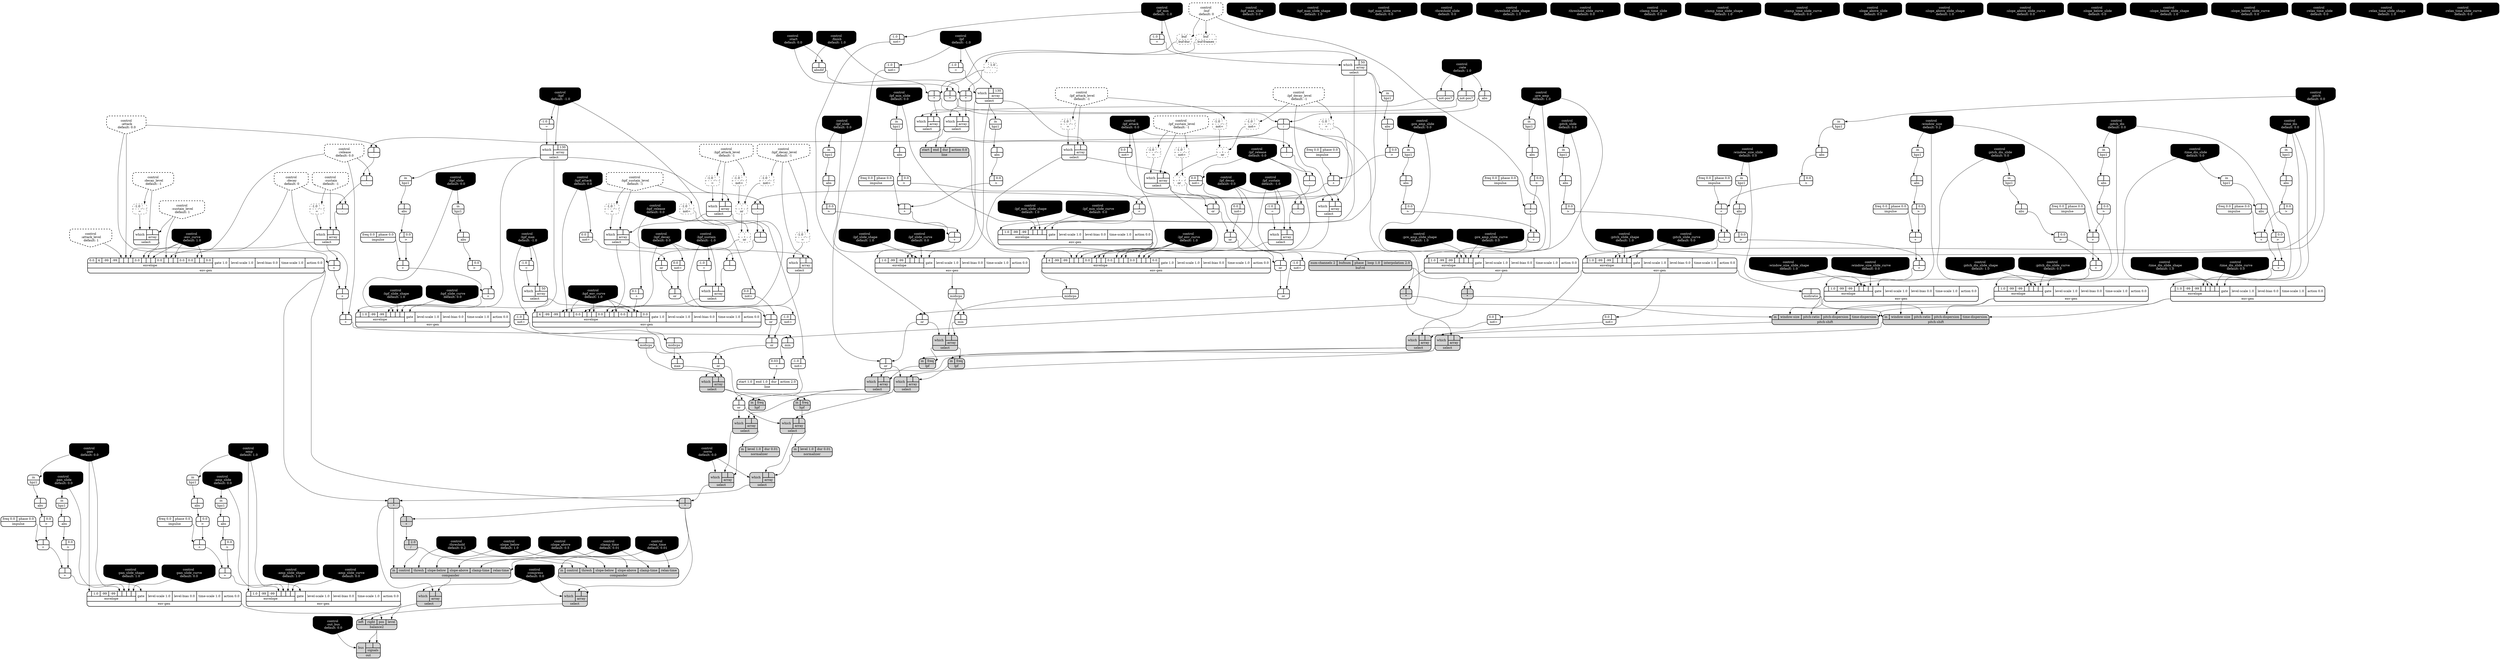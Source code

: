 digraph synthdef {
97 [label = "{{ <a> |<b> } |<__UG_NAME__>* }" style="bold, rounded" shape=record rankdir=LR];
137 [label = "{{ <a> |<b> } |<__UG_NAME__>* }" style="bold, rounded" shape=record rankdir=LR];
184 [label = "{{ <a> |<b> } |<__UG_NAME__>* }" style="bold, rounded" shape=record rankdir=LR];
190 [label = "{{ <a> |<b> } |<__UG_NAME__>* }" style="filled, bold, rounded"  shape=record rankdir=LR];
272 [label = "{{ <a> |<b> } |<__UG_NAME__>* }" style="filled, bold, rounded"  shape=record rankdir=LR];
310 [label = "{{ <a> |<b> } |<__UG_NAME__>* }" style="filled, bold, rounded"  shape=record rankdir=LR];
314 [label = "{{ <a> |<b> } |<__UG_NAME__>* }" style="filled, bold, rounded"  shape=record rankdir=LR];
106 [label = "{{ <a> |<b> } |<__UG_NAME__>+ }" style="bold, rounded" shape=record rankdir=LR];
110 [label = "{{ <a> |<b> } |<__UG_NAME__>+ }" style="bold, rounded" shape=record rankdir=LR];
120 [label = "{{ <a> |<b> } |<__UG_NAME__>+ }" style="bold, rounded" shape=record rankdir=LR];
124 [label = "{{ <a> |<b> } |<__UG_NAME__>+ }" style="bold, rounded" shape=record rankdir=LR];
149 [label = "{{ <a> |<b> } |<__UG_NAME__>+ }" style="bold, rounded" shape=record rankdir=LR];
153 [label = "{{ <a> |<b> } |<__UG_NAME__>+ }" style="bold, rounded" shape=record rankdir=LR];
176 [label = "{{ <a> |<b> } |<__UG_NAME__>+ }" style="bold, rounded" shape=record rankdir=LR];
180 [label = "{{ <a> |<b> } |<__UG_NAME__>+ }" style="bold, rounded" shape=record rankdir=LR];
195 [label = "{{ <a> |<b> } |<__UG_NAME__>+ }" style="bold, rounded" shape=record rankdir=LR];
197 [label = "{{ <a> |<b> } |<__UG_NAME__>+ }" style="bold, rounded" shape=record rankdir=LR];
204 [label = "{{ <a> |<b> } |<__UG_NAME__>+ }" style="bold, rounded" shape=record rankdir=LR];
205 [label = "{{ <a> |<b> } |<__UG_NAME__>+ }" style="bold, rounded" shape=record rankdir=LR];
211 [label = "{{ <a> |<b> } |<__UG_NAME__>+ }" style="bold, rounded" shape=record rankdir=LR];
215 [label = "{{ <a> |<b> } |<__UG_NAME__>+ }" style="bold, rounded" shape=record rankdir=LR];
245 [label = "{{ <a> |<b> } |<__UG_NAME__>+ }" style="bold, rounded" shape=record rankdir=LR];
249 [label = "{{ <a> |<b> } |<__UG_NAME__>+ }" style="bold, rounded" shape=record rankdir=LR];
265 [label = "{{ <a> 0.1|<b> } |<__UG_NAME__>+ }" style="bold, rounded" shape=record rankdir=LR];
280 [label = "{{ <a> |<b> } |<__UG_NAME__>+ }" style="bold, rounded" shape=record rankdir=LR];
284 [label = "{{ <a> |<b> } |<__UG_NAME__>+ }" style="bold, rounded" shape=record rankdir=LR];
293 [label = "{{ <a> |<b> } |<__UG_NAME__>+ }" style="bold, rounded" shape=record rankdir=LR];
297 [label = "{{ <a> |<b> } |<__UG_NAME__>+ }" style="bold, rounded" shape=record rankdir=LR];
315 [label = "{{ <a> |<b> } |<__UG_NAME__>+ }" style="filled, bold, rounded"  shape=record rankdir=LR];
324 [label = "{{ <a> |<b> } |<__UG_NAME__>+ }" style="bold, rounded" shape=record rankdir=LR];
325 [label = "{{ <a> |<b> } |<__UG_NAME__>+ }" style="bold, rounded" shape=record rankdir=LR];
326 [label = "{{ <a> |<b> } |<__UG_NAME__>+ }" style="bold, rounded" shape=record rankdir=LR];
328 [label = "{{ <a> 0.03|<b> } |<__UG_NAME__>+ }" style="bold, rounded" shape=record rankdir=LR];
96 [label = "{{ <a> |<b> 1.0} |<__UG_NAME__>- }" style="dashed, rounded" shape=record rankdir=LR];
140 [label = "{{ <a> |<b> } |<__UG_NAME__>- }" style="bold, rounded" shape=record rankdir=LR];
141 [label = "{{ <a> |<b> } |<__UG_NAME__>- }" style="bold, rounded" shape=record rankdir=LR];
142 [label = "{{ <a> |<b> } |<__UG_NAME__>- }" style="bold, rounded" shape=record rankdir=LR];
261 [label = "{{ <a> |<b> } |<__UG_NAME__>- }" style="bold, rounded" shape=record rankdir=LR];
262 [label = "{{ <a> |<b> } |<__UG_NAME__>- }" style="bold, rounded" shape=record rankdir=LR];
263 [label = "{{ <a> |<b> } |<__UG_NAME__>- }" style="bold, rounded" shape=record rankdir=LR];
285 [label = "{{ <a> |<b> } |<__UG_NAME__>- }" style="bold, rounded" shape=record rankdir=LR];
301 [label = "{{ <a> |<b> } |<__UG_NAME__>- }" style="bold, rounded" shape=record rankdir=LR];
302 [label = "{{ <a> |<b> } |<__UG_NAME__>- }" style="bold, rounded" shape=record rankdir=LR];
139 [label = "{{ <a> |<b> } |<__UG_NAME__>/ }" style="bold, rounded" shape=record rankdir=LR];
316 [label = "{{ <a> |<b> 2.0} |<__UG_NAME__>/ }" style="filled, bold, rounded"  shape=record rankdir=LR];
115 [label = "{{ <a> -1.0|<b> } |<__UG_NAME__>= }" style="bold, rounded" shape=record rankdir=LR];
126 [label = "{{ <a> -1.0|<b> } |<__UG_NAME__>= }" style="dashed, rounded" shape=record rankdir=LR];
127 [label = "{{ <a> -1.0|<b> } |<__UG_NAME__>= }" style="bold, rounded" shape=record rankdir=LR];
130 [label = "{{ <a> -1.0|<b> } |<__UG_NAME__>= }" style="dashed, rounded" shape=record rankdir=LR];
131 [label = "{{ <a> -1.0|<b> } |<__UG_NAME__>= }" style="dashed, rounded" shape=record rankdir=LR];
134 [label = "{{ <a> -1.0|<b> } |<__UG_NAME__>= }" style="bold, rounded" shape=record rankdir=LR];
240 [label = "{{ <a> -1.0|<b> } |<__UG_NAME__>= }" style="bold, rounded" shape=record rankdir=LR];
252 [label = "{{ <a> -1.0|<b> } |<__UG_NAME__>= }" style="bold, rounded" shape=record rankdir=LR];
254 [label = "{{ <a> -1.0|<b> } |<__UG_NAME__>= }" style="dashed, rounded" shape=record rankdir=LR];
256 [label = "{{ <a> -1.0|<b> } |<__UG_NAME__>= }" style="dashed, rounded" shape=record rankdir=LR];
257 [label = "{{ <a> -1.0|<b> } |<__UG_NAME__>= }" style="dashed, rounded" shape=record rankdir=LR];
260 [label = "{{ <a> -1.0|<b> } |<__UG_NAME__>= }" style="bold, rounded" shape=record rankdir=LR];
298 [label = "{{ <a> -1.0|<b> } |<__UG_NAME__>= }" style="dashed, rounded" shape=record rankdir=LR];
300 [label = "{{ <a> -1.0|<b> } |<__UG_NAME__>= }" style="dashed, rounded" shape=record rankdir=LR];
100 [label = "{{ <a> |<b> 0.0} |<__UG_NAME__>\> }" style="bold, rounded" shape=record rankdir=LR];
105 [label = "{{ <a> |<b> 0.0} |<__UG_NAME__>\> }" style="bold, rounded" shape=record rankdir=LR];
109 [label = "{{ <a> |<b> 0.0} |<__UG_NAME__>\> }" style="bold, rounded" shape=record rankdir=LR];
119 [label = "{{ <a> |<b> 0.0} |<__UG_NAME__>\> }" style="bold, rounded" shape=record rankdir=LR];
123 [label = "{{ <a> |<b> 0.0} |<__UG_NAME__>\> }" style="bold, rounded" shape=record rankdir=LR];
148 [label = "{{ <a> |<b> 0.0} |<__UG_NAME__>\> }" style="bold, rounded" shape=record rankdir=LR];
152 [label = "{{ <a> |<b> 0.0} |<__UG_NAME__>\> }" style="bold, rounded" shape=record rankdir=LR];
175 [label = "{{ <a> |<b> 0.0} |<__UG_NAME__>\> }" style="bold, rounded" shape=record rankdir=LR];
179 [label = "{{ <a> |<b> 0.0} |<__UG_NAME__>\> }" style="bold, rounded" shape=record rankdir=LR];
194 [label = "{{ <a> |<b> 0.0} |<__UG_NAME__>\> }" style="bold, rounded" shape=record rankdir=LR];
196 [label = "{{ <a> |<b> 0.0} |<__UG_NAME__>\> }" style="bold, rounded" shape=record rankdir=LR];
203 [label = "{{ <a> |<b> 0.0} |<__UG_NAME__>\> }" style="bold, rounded" shape=record rankdir=LR];
210 [label = "{{ <a> |<b> 0.0} |<__UG_NAME__>\> }" style="bold, rounded" shape=record rankdir=LR];
214 [label = "{{ <a> |<b> 0.0} |<__UG_NAME__>\> }" style="bold, rounded" shape=record rankdir=LR];
244 [label = "{{ <a> |<b> 0.0} |<__UG_NAME__>\> }" style="bold, rounded" shape=record rankdir=LR];
248 [label = "{{ <a> |<b> 0.0} |<__UG_NAME__>\> }" style="bold, rounded" shape=record rankdir=LR];
279 [label = "{{ <a> |<b> 0.0} |<__UG_NAME__>\> }" style="bold, rounded" shape=record rankdir=LR];
283 [label = "{{ <a> |<b> 0.0} |<__UG_NAME__>\> }" style="bold, rounded" shape=record rankdir=LR];
292 [label = "{{ <a> |<b> 0.0} |<__UG_NAME__>\> }" style="bold, rounded" shape=record rankdir=LR];
296 [label = "{{ <a> |<b> 0.0} |<__UG_NAME__>\> }" style="bold, rounded" shape=record rankdir=LR];
99 [label = "{{ <a> |<b> } |<__UG_NAME__>abs }" style="bold, rounded" shape=record rankdir=LR];
104 [label = "{{ <a> |<b> } |<__UG_NAME__>abs }" style="bold, rounded" shape=record rankdir=LR];
108 [label = "{{ <a> |<b> } |<__UG_NAME__>abs }" style="bold, rounded" shape=record rankdir=LR];
113 [label = "{{ <a> |<b> } |<__UG_NAME__>abs }" style="bold, rounded" shape=record rankdir=LR];
118 [label = "{{ <a> |<b> } |<__UG_NAME__>abs }" style="bold, rounded" shape=record rankdir=LR];
122 [label = "{{ <a> |<b> } |<__UG_NAME__>abs }" style="bold, rounded" shape=record rankdir=LR];
138 [label = "{{ <a> |<b> } |<__UG_NAME__>abs }" style="bold, rounded" shape=record rankdir=LR];
147 [label = "{{ <a> |<b> } |<__UG_NAME__>abs }" style="bold, rounded" shape=record rankdir=LR];
151 [label = "{{ <a> |<b> } |<__UG_NAME__>abs }" style="bold, rounded" shape=record rankdir=LR];
174 [label = "{{ <a> |<b> } |<__UG_NAME__>abs }" style="bold, rounded" shape=record rankdir=LR];
178 [label = "{{ <a> |<b> } |<__UG_NAME__>abs }" style="bold, rounded" shape=record rankdir=LR];
193 [label = "{{ <a> |<b> } |<__UG_NAME__>abs }" style="bold, rounded" shape=record rankdir=LR];
202 [label = "{{ <a> |<b> } |<__UG_NAME__>abs }" style="bold, rounded" shape=record rankdir=LR];
209 [label = "{{ <a> |<b> } |<__UG_NAME__>abs }" style="bold, rounded" shape=record rankdir=LR];
213 [label = "{{ <a> |<b> } |<__UG_NAME__>abs }" style="bold, rounded" shape=record rankdir=LR];
243 [label = "{{ <a> |<b> } |<__UG_NAME__>abs }" style="bold, rounded" shape=record rankdir=LR];
247 [label = "{{ <a> |<b> } |<__UG_NAME__>abs }" style="bold, rounded" shape=record rankdir=LR];
278 [label = "{{ <a> |<b> } |<__UG_NAME__>abs }" style="bold, rounded" shape=record rankdir=LR];
282 [label = "{{ <a> |<b> } |<__UG_NAME__>abs }" style="bold, rounded" shape=record rankdir=LR];
291 [label = "{{ <a> |<b> } |<__UG_NAME__>abs }" style="bold, rounded" shape=record rankdir=LR];
295 [label = "{{ <a> |<b> } |<__UG_NAME__>abs }" style="bold, rounded" shape=record rankdir=LR];
136 [label = "{{ <a> |<b> } |<__UG_NAME__>absdif }" style="bold, rounded" shape=record rankdir=LR];
322 [label = "{{ <left> left|<right> right|<pos> pos|<level> level} |<__UG_NAME__>balance2 }" style="filled, bold, rounded"  shape=record rankdir=LR];
135 [label = "{{ <buf> buf} |<__UG_NAME__>buf-dur }" style="dashed, rounded" shape=record rankdir=LR];
95 [label = "{{ <buf> buf} |<__UG_NAME__>buf-frames }" style="dashed, rounded" shape=record rankdir=LR];
189 [label = "{{ <num____channels> num-channels 2|<bufnum> bufnum|<phase> phase|<loop> loop 1.0|<interpolation> interpolation 2.0} |<__UG_NAME__>buf-rd }" style="filled, bold, rounded"  shape=record rankdir=LR];
317 [label = "{{ <in> in|<control> control|<thresh> thresh|<slope____below> slope-below|<slope____above> slope-above|<clamp____time> clamp-time|<relax____time> relax-time} |<__UG_NAME__>compander }" style="filled, bold, rounded"  shape=record rankdir=LR];
319 [label = "{{ <in> in|<control> control|<thresh> thresh|<slope____below> slope-below|<slope____above> slope-above|<clamp____time> clamp-time|<relax____time> relax-time} |<__UG_NAME__>compander }" style="filled, bold, rounded"  shape=record rankdir=LR];
0 [label = "control
 :buf
 default: 0" shape=invhouse style="rounded, dashed, filled, bold" fillcolor=white fontcolor=black ]; 
1 [label = "control
 :lpf_attack_level
 default: -1" shape=invhouse style="rounded, dashed, filled, bold" fillcolor=white fontcolor=black ]; 
2 [label = "control
 :lpf_decay_level
 default: -1" shape=invhouse style="rounded, dashed, filled, bold" fillcolor=white fontcolor=black ]; 
3 [label = "control
 :lpf_sustain_level
 default: -1" shape=invhouse style="rounded, dashed, filled, bold" fillcolor=white fontcolor=black ]; 
4 [label = "control
 :hpf_attack_level
 default: -1" shape=invhouse style="rounded, dashed, filled, bold" fillcolor=white fontcolor=black ]; 
5 [label = "control
 :hpf_decay_level
 default: -1" shape=invhouse style="rounded, dashed, filled, bold" fillcolor=white fontcolor=black ]; 
6 [label = "control
 :hpf_sustain_level
 default: -1" shape=invhouse style="rounded, dashed, filled, bold" fillcolor=white fontcolor=black ]; 
7 [label = "control
 :attack
 default: 0.0" shape=invhouse style="rounded, dashed, filled, bold" fillcolor=white fontcolor=black ]; 
8 [label = "control
 :decay
 default: 0" shape=invhouse style="rounded, dashed, filled, bold" fillcolor=white fontcolor=black ]; 
9 [label = "control
 :sustain
 default: -1" shape=invhouse style="rounded, dashed, filled, bold" fillcolor=white fontcolor=black ]; 
10 [label = "control
 :release
 default: 0.0" shape=invhouse style="rounded, dashed, filled, bold" fillcolor=white fontcolor=black ]; 
11 [label = "control
 :attack_level
 default: 1" shape=invhouse style="rounded, dashed, filled, bold" fillcolor=white fontcolor=black ]; 
12 [label = "control
 :decay_level
 default: -1" shape=invhouse style="rounded, dashed, filled, bold" fillcolor=white fontcolor=black ]; 
13 [label = "control
 :sustain_level
 default: 1" shape=invhouse style="rounded, dashed, filled, bold" fillcolor=white fontcolor=black ]; 
14 [label = "control
 :amp
 default: 1.0" shape=invhouse style="rounded, filled, bold" fillcolor=black fontcolor=white ]; 
15 [label = "control
 :amp_slide
 default: 0.0" shape=invhouse style="rounded, filled, bold" fillcolor=black fontcolor=white ]; 
16 [label = "control
 :amp_slide_shape
 default: 1.0" shape=invhouse style="rounded, filled, bold" fillcolor=black fontcolor=white ]; 
17 [label = "control
 :amp_slide_curve
 default: 0.0" shape=invhouse style="rounded, filled, bold" fillcolor=black fontcolor=white ]; 
18 [label = "control
 :pan
 default: 0.0" shape=invhouse style="rounded, filled, bold" fillcolor=black fontcolor=white ]; 
19 [label = "control
 :pan_slide
 default: 0.0" shape=invhouse style="rounded, filled, bold" fillcolor=black fontcolor=white ]; 
20 [label = "control
 :pan_slide_shape
 default: 1.0" shape=invhouse style="rounded, filled, bold" fillcolor=black fontcolor=white ]; 
21 [label = "control
 :pan_slide_curve
 default: 0.0" shape=invhouse style="rounded, filled, bold" fillcolor=black fontcolor=white ]; 
22 [label = "control
 :lpf
 default: -1.0" shape=invhouse style="rounded, filled, bold" fillcolor=black fontcolor=white ]; 
23 [label = "control
 :lpf_slide
 default: 0.0" shape=invhouse style="rounded, filled, bold" fillcolor=black fontcolor=white ]; 
24 [label = "control
 :lpf_slide_shape
 default: 1.0" shape=invhouse style="rounded, filled, bold" fillcolor=black fontcolor=white ]; 
25 [label = "control
 :lpf_slide_curve
 default: 0.0" shape=invhouse style="rounded, filled, bold" fillcolor=black fontcolor=white ]; 
26 [label = "control
 :lpf_attack
 default: 0.0" shape=invhouse style="rounded, filled, bold" fillcolor=black fontcolor=white ]; 
27 [label = "control
 :lpf_sustain
 default: -1.0" shape=invhouse style="rounded, filled, bold" fillcolor=black fontcolor=white ]; 
28 [label = "control
 :lpf_decay
 default: 0.0" shape=invhouse style="rounded, filled, bold" fillcolor=black fontcolor=white ]; 
29 [label = "control
 :lpf_release
 default: 0.0" shape=invhouse style="rounded, filled, bold" fillcolor=black fontcolor=white ]; 
30 [label = "control
 :lpf_min
 default: -1.0" shape=invhouse style="rounded, filled, bold" fillcolor=black fontcolor=white ]; 
31 [label = "control
 :lpf_min_slide
 default: 0.0" shape=invhouse style="rounded, filled, bold" fillcolor=black fontcolor=white ]; 
32 [label = "control
 :lpf_min_slide_shape
 default: 1.0" shape=invhouse style="rounded, filled, bold" fillcolor=black fontcolor=white ]; 
33 [label = "control
 :lpf_min_slide_curve
 default: 0.0" shape=invhouse style="rounded, filled, bold" fillcolor=black fontcolor=white ]; 
34 [label = "control
 :lpf_env_curve
 default: 1.0" shape=invhouse style="rounded, filled, bold" fillcolor=black fontcolor=white ]; 
35 [label = "control
 :hpf
 default: -1.0" shape=invhouse style="rounded, filled, bold" fillcolor=black fontcolor=white ]; 
36 [label = "control
 :hpf_slide
 default: 0.0" shape=invhouse style="rounded, filled, bold" fillcolor=black fontcolor=white ]; 
37 [label = "control
 :hpf_slide_shape
 default: 1.0" shape=invhouse style="rounded, filled, bold" fillcolor=black fontcolor=white ]; 
38 [label = "control
 :hpf_slide_curve
 default: 0.0" shape=invhouse style="rounded, filled, bold" fillcolor=black fontcolor=white ]; 
39 [label = "control
 :hpf_attack
 default: 0.0" shape=invhouse style="rounded, filled, bold" fillcolor=black fontcolor=white ]; 
40 [label = "control
 :hpf_sustain
 default: -1.0" shape=invhouse style="rounded, filled, bold" fillcolor=black fontcolor=white ]; 
41 [label = "control
 :hpf_decay
 default: 0.0" shape=invhouse style="rounded, filled, bold" fillcolor=black fontcolor=white ]; 
42 [label = "control
 :hpf_release
 default: 0.0" shape=invhouse style="rounded, filled, bold" fillcolor=black fontcolor=white ]; 
43 [label = "control
 :hpf_max
 default: -1.0" shape=invhouse style="rounded, filled, bold" fillcolor=black fontcolor=white ]; 
44 [label = "control
 :hpf_max_slide
 default: 0.0" shape=invhouse style="rounded, filled, bold" fillcolor=black fontcolor=white ]; 
45 [label = "control
 :hpf_max_slide_shape
 default: 1.0" shape=invhouse style="rounded, filled, bold" fillcolor=black fontcolor=white ]; 
46 [label = "control
 :hpf_max_slide_curve
 default: 0.0" shape=invhouse style="rounded, filled, bold" fillcolor=black fontcolor=white ]; 
47 [label = "control
 :hpf_env_curve
 default: 1.0" shape=invhouse style="rounded, filled, bold" fillcolor=black fontcolor=white ]; 
48 [label = "control
 :env_curve
 default: 1.0" shape=invhouse style="rounded, filled, bold" fillcolor=black fontcolor=white ]; 
49 [label = "control
 :rate
 default: 1.0" shape=invhouse style="rounded, filled, bold" fillcolor=black fontcolor=white ]; 
50 [label = "control
 :start
 default: 0.0" shape=invhouse style="rounded, filled, bold" fillcolor=black fontcolor=white ]; 
51 [label = "control
 :finish
 default: 1.0" shape=invhouse style="rounded, filled, bold" fillcolor=black fontcolor=white ]; 
52 [label = "control
 :norm
 default: 0.0" shape=invhouse style="rounded, filled, bold" fillcolor=black fontcolor=white ]; 
53 [label = "control
 :pitch
 default: 0.0" shape=invhouse style="rounded, filled, bold" fillcolor=black fontcolor=white ]; 
54 [label = "control
 :pitch_slide
 default: 0.0" shape=invhouse style="rounded, filled, bold" fillcolor=black fontcolor=white ]; 
55 [label = "control
 :pitch_slide_shape
 default: 1.0" shape=invhouse style="rounded, filled, bold" fillcolor=black fontcolor=white ]; 
56 [label = "control
 :pitch_slide_curve
 default: 0.0" shape=invhouse style="rounded, filled, bold" fillcolor=black fontcolor=white ]; 
57 [label = "control
 :window_size
 default: 0.2" shape=invhouse style="rounded, filled, bold" fillcolor=black fontcolor=white ]; 
58 [label = "control
 :window_size_slide
 default: 0.0" shape=invhouse style="rounded, filled, bold" fillcolor=black fontcolor=white ]; 
59 [label = "control
 :window_size_slide_shape
 default: 1.0" shape=invhouse style="rounded, filled, bold" fillcolor=black fontcolor=white ]; 
60 [label = "control
 :window_size_slide_curve
 default: 0.0" shape=invhouse style="rounded, filled, bold" fillcolor=black fontcolor=white ]; 
61 [label = "control
 :pitch_dis
 default: 0.0" shape=invhouse style="rounded, filled, bold" fillcolor=black fontcolor=white ]; 
62 [label = "control
 :pitch_dis_slide
 default: 0.0" shape=invhouse style="rounded, filled, bold" fillcolor=black fontcolor=white ]; 
63 [label = "control
 :pitch_dis_slide_shape
 default: 1.0" shape=invhouse style="rounded, filled, bold" fillcolor=black fontcolor=white ]; 
64 [label = "control
 :pitch_dis_slide_curve
 default: 0.0" shape=invhouse style="rounded, filled, bold" fillcolor=black fontcolor=white ]; 
65 [label = "control
 :time_dis
 default: 0.0" shape=invhouse style="rounded, filled, bold" fillcolor=black fontcolor=white ]; 
66 [label = "control
 :time_dis_slide
 default: 0.0" shape=invhouse style="rounded, filled, bold" fillcolor=black fontcolor=white ]; 
67 [label = "control
 :time_dis_slide_shape
 default: 1.0" shape=invhouse style="rounded, filled, bold" fillcolor=black fontcolor=white ]; 
68 [label = "control
 :time_dis_slide_curve
 default: 0.0" shape=invhouse style="rounded, filled, bold" fillcolor=black fontcolor=white ]; 
69 [label = "control
 :compress
 default: 0.0" shape=invhouse style="rounded, filled, bold" fillcolor=black fontcolor=white ]; 
70 [label = "control
 :pre_amp
 default: 1.0" shape=invhouse style="rounded, filled, bold" fillcolor=black fontcolor=white ]; 
71 [label = "control
 :pre_amp_slide
 default: 0.0" shape=invhouse style="rounded, filled, bold" fillcolor=black fontcolor=white ]; 
72 [label = "control
 :pre_amp_slide_shape
 default: 1.0" shape=invhouse style="rounded, filled, bold" fillcolor=black fontcolor=white ]; 
73 [label = "control
 :pre_amp_slide_curve
 default: 0.0" shape=invhouse style="rounded, filled, bold" fillcolor=black fontcolor=white ]; 
74 [label = "control
 :threshold
 default: 0.2" shape=invhouse style="rounded, filled, bold" fillcolor=black fontcolor=white ]; 
75 [label = "control
 :threshold_slide
 default: 0.0" shape=invhouse style="rounded, filled, bold" fillcolor=black fontcolor=white ]; 
76 [label = "control
 :threshold_slide_shape
 default: 1.0" shape=invhouse style="rounded, filled, bold" fillcolor=black fontcolor=white ]; 
77 [label = "control
 :threshold_slide_curve
 default: 0.0" shape=invhouse style="rounded, filled, bold" fillcolor=black fontcolor=white ]; 
78 [label = "control
 :clamp_time
 default: 0.01" shape=invhouse style="rounded, filled, bold" fillcolor=black fontcolor=white ]; 
79 [label = "control
 :clamp_time_slide
 default: 0.0" shape=invhouse style="rounded, filled, bold" fillcolor=black fontcolor=white ]; 
80 [label = "control
 :clamp_time_slide_shape
 default: 1.0" shape=invhouse style="rounded, filled, bold" fillcolor=black fontcolor=white ]; 
81 [label = "control
 :clamp_time_slide_curve
 default: 0.0" shape=invhouse style="rounded, filled, bold" fillcolor=black fontcolor=white ]; 
82 [label = "control
 :slope_above
 default: 0.5" shape=invhouse style="rounded, filled, bold" fillcolor=black fontcolor=white ]; 
83 [label = "control
 :slope_above_slide
 default: 0.0" shape=invhouse style="rounded, filled, bold" fillcolor=black fontcolor=white ]; 
84 [label = "control
 :slope_above_slide_shape
 default: 1.0" shape=invhouse style="rounded, filled, bold" fillcolor=black fontcolor=white ]; 
85 [label = "control
 :slope_above_slide_curve
 default: 0.0" shape=invhouse style="rounded, filled, bold" fillcolor=black fontcolor=white ]; 
86 [label = "control
 :slope_below
 default: 1.0" shape=invhouse style="rounded, filled, bold" fillcolor=black fontcolor=white ]; 
87 [label = "control
 :slope_below_slide
 default: 0.0" shape=invhouse style="rounded, filled, bold" fillcolor=black fontcolor=white ]; 
88 [label = "control
 :slope_below_slide_shape
 default: 1.0" shape=invhouse style="rounded, filled, bold" fillcolor=black fontcolor=white ]; 
89 [label = "control
 :slope_below_slide_curve
 default: 0.0" shape=invhouse style="rounded, filled, bold" fillcolor=black fontcolor=white ]; 
90 [label = "control
 :relax_time
 default: 0.01" shape=invhouse style="rounded, filled, bold" fillcolor=black fontcolor=white ]; 
91 [label = "control
 :relax_time_slide
 default: 0.0" shape=invhouse style="rounded, filled, bold" fillcolor=black fontcolor=white ]; 
92 [label = "control
 :relax_time_slide_shape
 default: 1.0" shape=invhouse style="rounded, filled, bold" fillcolor=black fontcolor=white ]; 
93 [label = "control
 :relax_time_slide_curve
 default: 0.0" shape=invhouse style="rounded, filled, bold" fillcolor=black fontcolor=white ]; 
94 [label = "control
 :out_bus
 default: 0.0" shape=invhouse style="rounded, filled, bold" fillcolor=black fontcolor=white ]; 
111 [label = "{{ {{<envelope___control___0>|1.0|-99|-99|<envelope___control___4>|<envelope___control___5>|<envelope___control___6>|<envelope___control___7>}|envelope}|<gate> gate|<level____scale> level-scale 1.0|<level____bias> level-bias 0.0|<time____scale> time-scale 1.0|<action> action 0.0} |<__UG_NAME__>env-gen }" style="bold, rounded" shape=record rankdir=LR];
125 [label = "{{ {{<envelope___select___0>|1.0|-99|-99|<envelope___select___4>|<envelope___control___5>|<envelope___control___6>|<envelope___control___7>}|envelope}|<gate> gate|<level____scale> level-scale 1.0|<level____bias> level-bias 0.0|<time____scale> time-scale 1.0|<action> action 0.0} |<__UG_NAME__>env-gen }" style="bold, rounded" shape=record rankdir=LR];
144 [label = "{{ {{<envelope___env____gen___0>|4|-99|-99|<envelope___select___4>|<envelope___control___5>|<envelope___control___6>|0.0|<envelope___select___8>|<envelope___control___9>|<envelope___control___10>|0.0|<envelope___select___12>|<envelope___select___13>|<envelope___control___14>|0.0|<envelope___env____gen___16>|<envelope___control___17>|<envelope___control___18>|0.0}|envelope}|<gate> gate 1.0|<level____scale> level-scale 1.0|<level____bias> level-bias 0.0|<time____scale> time-scale 1.0|<action> action 0.0} |<__UG_NAME__>env-gen }" style="bold, rounded" shape=record rankdir=LR];
154 [label = "{{ {{<envelope___select___0>|1.0|-99|-99|<envelope___select___4>|<envelope___control___5>|<envelope___control___6>|<envelope___control___7>}|envelope}|<gate> gate|<level____scale> level-scale 1.0|<level____bias> level-bias 0.0|<time____scale> time-scale 1.0|<action> action 0.0} |<__UG_NAME__>env-gen }" style="bold, rounded" shape=record rankdir=LR];
181 [label = "{{ {{<envelope___control___0>|1.0|-99|-99|<envelope___control___4>|<envelope___control___5>|<envelope___control___6>|<envelope___control___7>}|envelope}|<gate> gate|<level____scale> level-scale 1.0|<level____bias> level-bias 0.0|<time____scale> time-scale 1.0|<action> action 0.0} |<__UG_NAME__>env-gen }" style="bold, rounded" shape=record rankdir=LR];
198 [label = "{{ {{<envelope___control___0>|1.0|-99|-99|<envelope___control___4>|<envelope___control___5>|<envelope___control___6>|<envelope___control___7>}|envelope}|<gate> gate|<level____scale> level-scale 1.0|<level____bias> level-bias 0.0|<time____scale> time-scale 1.0|<action> action 0.0} |<__UG_NAME__>env-gen }" style="bold, rounded" shape=record rankdir=LR];
206 [label = "{{ {{<envelope___control___0>|1.0|-99|-99|<envelope___control___4>|<envelope___control___5>|<envelope___control___6>|<envelope___control___7>}|envelope}|<gate> gate|<level____scale> level-scale 1.0|<level____bias> level-bias 0.0|<time____scale> time-scale 1.0|<action> action 0.0} |<__UG_NAME__>env-gen }" style="bold, rounded" shape=record rankdir=LR];
216 [label = "{{ {{<envelope___control___0>|1.0|-99|-99|<envelope___control___4>|<envelope___control___5>|<envelope___control___6>|<envelope___control___7>}|envelope}|<gate> gate|<level____scale> level-scale 1.0|<level____bias> level-bias 0.0|<time____scale> time-scale 1.0|<action> action 0.0} |<__UG_NAME__>env-gen }" style="bold, rounded" shape=record rankdir=LR];
250 [label = "{{ {{<envelope___select___0>|1.0|-99|-99|<envelope___select___4>|<envelope___control___5>|<envelope___control___6>|<envelope___control___7>}|envelope}|<gate> gate|<level____scale> level-scale 1.0|<level____bias> level-bias 0.0|<time____scale> time-scale 1.0|<action> action 0.0} |<__UG_NAME__>env-gen }" style="bold, rounded" shape=record rankdir=LR];
266 [label = "{{ {{<envelope___select___0>|4|-99|-99|<envelope___select___4>|<envelope___control___5>|<envelope___control___6>|0.0|<envelope___select___8>|<envelope___control___9>|<envelope___control___10>|0.0|<envelope___select___12>|<envelope___select___13>|<envelope___control___14>|0.0|<envelope___select___16>|<envelope___binary____op____u____gen___17>|<envelope___control___18>|0.0}|envelope}|<gate> gate 1.0|<level____scale> level-scale 1.0|<level____bias> level-bias 0.0|<time____scale> time-scale 1.0|<action> action 0.0} |<__UG_NAME__>env-gen }" style="bold, rounded" shape=record rankdir=LR];
288 [label = "{{ {{<envelope___control___0>|1.0|-99|-99|<envelope___control___4>|<envelope___control___5>|<envelope___control___6>|<envelope___control___7>}|envelope}|<gate> gate|<level____scale> level-scale 1.0|<level____bias> level-bias 0.0|<time____scale> time-scale 1.0|<action> action 0.0} |<__UG_NAME__>env-gen }" style="bold, rounded" shape=record rankdir=LR];
304 [label = "{{ {{0.0|4|-99|-99|<envelope___control___4>|<envelope___control___5>|<envelope___control___6>|0.0|<envelope___select___8>|<envelope___control___9>|<envelope___control___10>|0.0|<envelope___control___12>|<envelope___select___13>|<envelope___control___14>|0.0|0.0|<envelope___control___17>|<envelope___control___18>|0.0}|envelope}|<gate> gate 1.0|<level____scale> level-scale 1.0|<level____bias> level-bias 0.0|<time____scale> time-scale 1.0|<action> action 0.0} |<__UG_NAME__>env-gen }" style="bold, rounded" shape=record rankdir=LR];
321 [label = "{{ {{<envelope___control___0>|1.0|-99|-99|<envelope___control___4>|<envelope___control___5>|<envelope___control___6>|<envelope___control___7>}|envelope}|<gate> gate|<level____scale> level-scale 1.0|<level____bias> level-bias 0.0|<time____scale> time-scale 1.0|<action> action 0.0} |<__UG_NAME__>env-gen }" style="bold, rounded" shape=record rankdir=LR];
270 [label = "{{ <in> in|<freq> freq} |<__UG_NAME__>hpf }" style="filled, bold, rounded"  shape=record rankdir=LR];
287 [label = "{{ <in> in|<freq> freq} |<__UG_NAME__>hpf }" style="filled, bold, rounded"  shape=record rankdir=LR];
98 [label = "{{ <in> in} |<__UG_NAME__>hpz1 }" style="bold, rounded" shape=record rankdir=LR];
103 [label = "{{ <in> in} |<__UG_NAME__>hpz1 }" style="bold, rounded" shape=record rankdir=LR];
107 [label = "{{ <in> in} |<__UG_NAME__>hpz1 }" style="bold, rounded" shape=record rankdir=LR];
112 [label = "{{ <in> in} |<__UG_NAME__>hpz1 }" style="bold, rounded" shape=record rankdir=LR];
117 [label = "{{ <in> in} |<__UG_NAME__>hpz1 }" style="bold, rounded" shape=record rankdir=LR];
121 [label = "{{ <in> in} |<__UG_NAME__>hpz1 }" style="bold, rounded" shape=record rankdir=LR];
146 [label = "{{ <in> in} |<__UG_NAME__>hpz1 }" style="bold, rounded" shape=record rankdir=LR];
150 [label = "{{ <in> in} |<__UG_NAME__>hpz1 }" style="bold, rounded" shape=record rankdir=LR];
173 [label = "{{ <in> in} |<__UG_NAME__>hpz1 }" style="bold, rounded" shape=record rankdir=LR];
177 [label = "{{ <in> in} |<__UG_NAME__>hpz1 }" style="bold, rounded" shape=record rankdir=LR];
192 [label = "{{ <in> in} |<__UG_NAME__>hpz1 }" style="bold, rounded" shape=record rankdir=LR];
201 [label = "{{ <in> in} |<__UG_NAME__>hpz1 }" style="bold, rounded" shape=record rankdir=LR];
208 [label = "{{ <in> in} |<__UG_NAME__>hpz1 }" style="bold, rounded" shape=record rankdir=LR];
212 [label = "{{ <in> in} |<__UG_NAME__>hpz1 }" style="bold, rounded" shape=record rankdir=LR];
242 [label = "{{ <in> in} |<__UG_NAME__>hpz1 }" style="bold, rounded" shape=record rankdir=LR];
246 [label = "{{ <in> in} |<__UG_NAME__>hpz1 }" style="bold, rounded" shape=record rankdir=LR];
277 [label = "{{ <in> in} |<__UG_NAME__>hpz1 }" style="bold, rounded" shape=record rankdir=LR];
281 [label = "{{ <in> in} |<__UG_NAME__>hpz1 }" style="bold, rounded" shape=record rankdir=LR];
289 [label = "{{ <in> in} |<__UG_NAME__>hpz1 }" style="bold, rounded" shape=record rankdir=LR];
294 [label = "{{ <in> in} |<__UG_NAME__>hpz1 }" style="bold, rounded" shape=record rankdir=LR];
102 [label = "{{ <freq> freq 0.0|<phase> phase 0.0} |<__UG_NAME__>impulse }" style="bold, rounded" shape=record rankdir=LR];
114 [label = "{{ <freq> freq 0.0|<phase> phase 0.0} |<__UG_NAME__>impulse }" style="bold, rounded" shape=record rankdir=LR];
145 [label = "{{ <freq> freq 0.0|<phase> phase 0.0} |<__UG_NAME__>impulse }" style="bold, rounded" shape=record rankdir=LR];
172 [label = "{{ <freq> freq 0.0|<phase> phase 0.0} |<__UG_NAME__>impulse }" style="bold, rounded" shape=record rankdir=LR];
191 [label = "{{ <freq> freq 0.0|<phase> phase 0.0} |<__UG_NAME__>impulse }" style="bold, rounded" shape=record rankdir=LR];
200 [label = "{{ <freq> freq 0.0|<phase> phase 0.0} |<__UG_NAME__>impulse }" style="bold, rounded" shape=record rankdir=LR];
207 [label = "{{ <freq> freq 0.0|<phase> phase 0.0} |<__UG_NAME__>impulse }" style="bold, rounded" shape=record rankdir=LR];
239 [label = "{{ <freq> freq 0.0|<phase> phase 0.0} |<__UG_NAME__>impulse }" style="bold, rounded" shape=record rankdir=LR];
276 [label = "{{ <freq> freq 0.0|<phase> phase 0.0} |<__UG_NAME__>impulse }" style="bold, rounded" shape=record rankdir=LR];
290 [label = "{{ <freq> freq 0.0|<phase> phase 0.0} |<__UG_NAME__>impulse }" style="bold, rounded" shape=record rankdir=LR];
188 [label = "{{ <start> start|<end> end|<dur> dur|<action> action 0.0} |<__UG_NAME__>line }" style="filled, bold, rounded"  shape=record rankdir=LR];
329 [label = "{{ <start> start 1.0|<end> end 1.0|<dur> dur|<action> action 2.0} |<__UG_NAME__>line }" style="bold, rounded" shape=record rankdir=LR];
222 [label = "{{ <in> in|<freq> freq} |<__UG_NAME__>lpf }" style="filled, bold, rounded"  shape=record rankdir=LR];
275 [label = "{{ <in> in|<freq> freq} |<__UG_NAME__>lpf }" style="filled, bold, rounded"  shape=record rankdir=LR];
268 [label = "{{ <a> |<b> } |<__UG_NAME__>max }" style="bold, rounded" shape=record rankdir=LR];
155 [label = "{{ <a> |<b> } |<__UG_NAME__>midicps }" style="bold, rounded" shape=record rankdir=LR];
219 [label = "{{ <a> |<b> } |<__UG_NAME__>midicps }" style="bold, rounded" shape=record rankdir=LR];
251 [label = "{{ <a> |<b> } |<__UG_NAME__>midicps }" style="bold, rounded" shape=record rankdir=LR];
267 [label = "{{ <a> |<b> } |<__UG_NAME__>midicps }" style="bold, rounded" shape=record rankdir=LR];
199 [label = "{{ <a> |<b> } |<__UG_NAME__>midiratio }" style="bold, rounded" shape=record rankdir=LR];
220 [label = "{{ <a> |<b> } |<__UG_NAME__>min }" style="bold, rounded" shape=record rankdir=LR];
327 [label = "{{ <a> |<b> } |<__UG_NAME__>min }" style="bold, rounded" shape=record rankdir=LR];
308 [label = "{{ <in> in|<level> level 1.0|<dur> dur 0.01} |<__UG_NAME__>normalizer }" style="filled, bold, rounded"  shape=record rankdir=LR];
312 [label = "{{ <in> in|<level> level 1.0|<dur> dur 0.01} |<__UG_NAME__>normalizer }" style="filled, bold, rounded"  shape=record rankdir=LR];
183 [label = "{{ <a> |<b> } |<__UG_NAME__>not-pos? }" style="bold, rounded" shape=record rankdir=LR];
186 [label = "{{ <a> |<b> } |<__UG_NAME__>not-pos? }" style="bold, rounded" shape=record rankdir=LR];
101 [label = "{{ <a> 0.0|<b> } |<__UG_NAME__>not= }" style="bold, rounded" shape=record rankdir=LR];
156 [label = "{{ <a> -1.0|<b> } |<__UG_NAME__>not= }" style="bold, rounded" shape=record rankdir=LR];
157 [label = "{{ <a> -1.0|<b> } |<__UG_NAME__>not= }" style="dashed, rounded" shape=record rankdir=LR];
158 [label = "{{ <a> -1.0|<b> } |<__UG_NAME__>not= }" style="dashed, rounded" shape=record rankdir=LR];
160 [label = "{{ <a> -1.0|<b> } |<__UG_NAME__>not= }" style="dashed, rounded" shape=record rankdir=LR];
163 [label = "{{ <a> 0.0|<b> } |<__UG_NAME__>not= }" style="bold, rounded" shape=record rankdir=LR];
165 [label = "{{ <a> 0.0|<b> } |<__UG_NAME__>not= }" style="bold, rounded" shape=record rankdir=LR];
167 [label = "{{ <a> -1.0|<b> } |<__UG_NAME__>not= }" style="bold, rounded" shape=record rankdir=LR];
169 [label = "{{ <a> -1.0|<b> } |<__UG_NAME__>not= }" style="bold, rounded" shape=record rankdir=LR];
182 [label = "{{ <a> 0.0|<b> } |<__UG_NAME__>not= }" style="bold, rounded" shape=record rankdir=LR];
224 [label = "{{ <a> -1.0|<b> } |<__UG_NAME__>not= }" style="dashed, rounded" shape=record rankdir=LR];
225 [label = "{{ <a> -1.0|<b> } |<__UG_NAME__>not= }" style="dashed, rounded" shape=record rankdir=LR];
227 [label = "{{ <a> -1.0|<b> } |<__UG_NAME__>not= }" style="dashed, rounded" shape=record rankdir=LR];
229 [label = "{{ <a> 0.0|<b> } |<__UG_NAME__>not= }" style="bold, rounded" shape=record rankdir=LR];
231 [label = "{{ <a> 0.0|<b> } |<__UG_NAME__>not= }" style="bold, rounded" shape=record rankdir=LR];
233 [label = "{{ <a> 0.0|<b> } |<__UG_NAME__>not= }" style="bold, rounded" shape=record rankdir=LR];
235 [label = "{{ <a> -1.0|<b> } |<__UG_NAME__>not= }" style="bold, rounded" shape=record rankdir=LR];
237 [label = "{{ <a> -1.0|<b> } |<__UG_NAME__>not= }" style="bold, rounded" shape=record rankdir=LR];
271 [label = "{{ <a> 0.0|<b> } |<__UG_NAME__>not= }" style="bold, rounded" shape=record rankdir=LR];
305 [label = "{{ <a> -1.0|<b> } |<__UG_NAME__>not= }" style="bold, rounded" shape=record rankdir=LR];
159 [label = "{{ <a> |<b> } |<__UG_NAME__>or }" style="dashed, rounded" shape=record rankdir=LR];
161 [label = "{{ <a> |<b> } |<__UG_NAME__>or }" style="dashed, rounded" shape=record rankdir=LR];
162 [label = "{{ <a> |<b> } |<__UG_NAME__>or }" style="bold, rounded" shape=record rankdir=LR];
164 [label = "{{ <a> |<b> } |<__UG_NAME__>or }" style="bold, rounded" shape=record rankdir=LR];
166 [label = "{{ <a> |<b> } |<__UG_NAME__>or }" style="bold, rounded" shape=record rankdir=LR];
168 [label = "{{ <a> |<b> } |<__UG_NAME__>or }" style="bold, rounded" shape=record rankdir=LR];
170 [label = "{{ <a> |<b> } |<__UG_NAME__>or }" style="bold, rounded" shape=record rankdir=LR];
171 [label = "{{ <a> |<b> } |<__UG_NAME__>or }" style="bold, rounded" shape=record rankdir=LR];
226 [label = "{{ <a> |<b> } |<__UG_NAME__>or }" style="dashed, rounded" shape=record rankdir=LR];
228 [label = "{{ <a> |<b> } |<__UG_NAME__>or }" style="dashed, rounded" shape=record rankdir=LR];
230 [label = "{{ <a> |<b> } |<__UG_NAME__>or }" style="bold, rounded" shape=record rankdir=LR];
232 [label = "{{ <a> |<b> } |<__UG_NAME__>or }" style="bold, rounded" shape=record rankdir=LR];
234 [label = "{{ <a> |<b> } |<__UG_NAME__>or }" style="bold, rounded" shape=record rankdir=LR];
236 [label = "{{ <a> |<b> } |<__UG_NAME__>or }" style="bold, rounded" shape=record rankdir=LR];
238 [label = "{{ <a> |<b> } |<__UG_NAME__>or }" style="bold, rounded" shape=record rankdir=LR];
306 [label = "{{ <a> |<b> } |<__UG_NAME__>or }" style="bold, rounded" shape=record rankdir=LR];
323 [label = "{{ <bus> bus|{{<signals___balance2___0>|<signals___balance2___1>}|signals}} |<__UG_NAME__>out }" style="filled, bold, rounded"  shape=record rankdir=LR];
217 [label = "{{ <in> in|<window____size> window-size|<pitch____ratio> pitch-ratio|<pitch____dispersion> pitch-dispersion|<time____dispersion> time-dispersion} |<__UG_NAME__>pitch-shift }" style="filled, bold, rounded"  shape=record rankdir=LR];
273 [label = "{{ <in> in|<window____size> window-size|<pitch____ratio> pitch-ratio|<pitch____dispersion> pitch-dispersion|<time____dispersion> time-dispersion} |<__UG_NAME__>pitch-shift }" style="filled, bold, rounded"  shape=record rankdir=LR];
116 [label = "{{ <which> which|{{<array___control___0>|50}|array}} |<__UG_NAME__>select }" style="bold, rounded" shape=record rankdir=LR];
128 [label = "{{ <which> which|{{<array___control___0>|130}|array}} |<__UG_NAME__>select }" style="bold, rounded" shape=record rankdir=LR];
129 [label = "{{ <which> which|{{<array___control___0>|<array___select___1>}|array}} |<__UG_NAME__>select }" style="bold, rounded" shape=record rankdir=LR];
132 [label = "{{ <which> which|{{<array___control___0>|<array___select___1>}|array}} |<__UG_NAME__>select }" style="bold, rounded" shape=record rankdir=LR];
133 [label = "{{ <which> which|{{<array___control___0>|<array___select___1>}|array}} |<__UG_NAME__>select }" style="bold, rounded" shape=record rankdir=LR];
143 [label = "{{ <which> which|{{<array___control___0>|<array___binary____op____u____gen___1>}|array}} |<__UG_NAME__>select }" style="bold, rounded" shape=record rankdir=LR];
185 [label = "{{ <which> which|{{<array___binary____op____u____gen___0>|<array___binary____op____u____gen___1>}|array}} |<__UG_NAME__>select }" style="bold, rounded" shape=record rankdir=LR];
187 [label = "{{ <which> which|{{<array___binary____op____u____gen___0>|<array___binary____op____u____gen___1>}|array}} |<__UG_NAME__>select }" style="bold, rounded" shape=record rankdir=LR];
218 [label = "{{ <which> which|{{<array___binary____op____u____gen___0>|<array___pitch____shift___1>}|array}} |<__UG_NAME__>select }" style="filled, bold, rounded"  shape=record rankdir=LR];
221 [label = "{{ <which> which|{{<array___unary____op____u____gen___0>|<array___binary____op____u____gen___1>}|array}} |<__UG_NAME__>select }" style="filled, bold, rounded"  shape=record rankdir=LR];
223 [label = "{{ <which> which|{{<array___select___0>|<array___lpf___1>}|array}} |<__UG_NAME__>select }" style="filled, bold, rounded"  shape=record rankdir=LR];
241 [label = "{{ <which> which|{{<array___control___0>|130}|array}} |<__UG_NAME__>select }" style="bold, rounded" shape=record rankdir=LR];
253 [label = "{{ <which> which|{{<array___control___0>|50}|array}} |<__UG_NAME__>select }" style="bold, rounded" shape=record rankdir=LR];
255 [label = "{{ <which> which|{{<array___control___0>|<array___select___1>}|array}} |<__UG_NAME__>select }" style="bold, rounded" shape=record rankdir=LR];
258 [label = "{{ <which> which|{{<array___control___0>|<array___select___1>}|array}} |<__UG_NAME__>select }" style="bold, rounded" shape=record rankdir=LR];
259 [label = "{{ <which> which|{{<array___control___0>|<array___select___1>}|array}} |<__UG_NAME__>select }" style="bold, rounded" shape=record rankdir=LR];
264 [label = "{{ <which> which|{{<array___control___0>|<array___binary____op____u____gen___1>}|array}} |<__UG_NAME__>select }" style="bold, rounded" shape=record rankdir=LR];
269 [label = "{{ <which> which|{{<array___unary____op____u____gen___0>|<array___binary____op____u____gen___1>}|array}} |<__UG_NAME__>select }" style="filled, bold, rounded"  shape=record rankdir=LR];
274 [label = "{{ <which> which|{{<array___binary____op____u____gen___0>|<array___pitch____shift___1>}|array}} |<__UG_NAME__>select }" style="filled, bold, rounded"  shape=record rankdir=LR];
286 [label = "{{ <which> which|{{<array___select___0>|<array___lpf___1>}|array}} |<__UG_NAME__>select }" style="filled, bold, rounded"  shape=record rankdir=LR];
299 [label = "{{ <which> which|{{<array___control___0>|<array___control___1>}|array}} |<__UG_NAME__>select }" style="bold, rounded" shape=record rankdir=LR];
303 [label = "{{ <which> which|{{<array___control___0>|<array___binary____op____u____gen___1>}|array}} |<__UG_NAME__>select }" style="bold, rounded" shape=record rankdir=LR];
307 [label = "{{ <which> which|{{<array___select___0>|<array___hpf___1>}|array}} |<__UG_NAME__>select }" style="filled, bold, rounded"  shape=record rankdir=LR];
309 [label = "{{ <which> which|{{<array___select___0>|<array___normalizer___1>}|array}} |<__UG_NAME__>select }" style="filled, bold, rounded"  shape=record rankdir=LR];
311 [label = "{{ <which> which|{{<array___select___0>|<array___hpf___1>}|array}} |<__UG_NAME__>select }" style="filled, bold, rounded"  shape=record rankdir=LR];
313 [label = "{{ <which> which|{{<array___select___0>|<array___normalizer___1>}|array}} |<__UG_NAME__>select }" style="filled, bold, rounded"  shape=record rankdir=LR];
318 [label = "{{ <which> which|{{<array___binary____op____u____gen___0>|<array___compander___1>}|array}} |<__UG_NAME__>select }" style="filled, bold, rounded"  shape=record rankdir=LR];
320 [label = "{{ <which> which|{{<array___binary____op____u____gen___0>|<array___compander___1>}|array}} |<__UG_NAME__>select }" style="filled, bold, rounded"  shape=record rankdir=LR];

96:__UG_NAME__ -> 97:b ;
50:__UG_NAME__ -> 97:a ;
136:__UG_NAME__ -> 137:b ;
135:__UG_NAME__ -> 137:a ;
96:__UG_NAME__ -> 184:b ;
51:__UG_NAME__ -> 184:a ;
189:__UG_NAME__ -> 190:b ;
111:__UG_NAME__ -> 190:a ;
189:__UG_NAME__ -> 272:b ;
111:__UG_NAME__ -> 272:a ;
309:__UG_NAME__ -> 310:b ;
304:__UG_NAME__ -> 310:a ;
313:__UG_NAME__ -> 314:b ;
304:__UG_NAME__ -> 314:a ;
105:__UG_NAME__ -> 106:b ;
102:__UG_NAME__ -> 106:a ;
109:__UG_NAME__ -> 110:b ;
106:__UG_NAME__ -> 110:a ;
119:__UG_NAME__ -> 120:b ;
114:__UG_NAME__ -> 120:a ;
123:__UG_NAME__ -> 124:b ;
120:__UG_NAME__ -> 124:a ;
148:__UG_NAME__ -> 149:b ;
145:__UG_NAME__ -> 149:a ;
152:__UG_NAME__ -> 153:b ;
149:__UG_NAME__ -> 153:a ;
175:__UG_NAME__ -> 176:b ;
172:__UG_NAME__ -> 176:a ;
179:__UG_NAME__ -> 180:b ;
176:__UG_NAME__ -> 180:a ;
194:__UG_NAME__ -> 195:b ;
191:__UG_NAME__ -> 195:a ;
196:__UG_NAME__ -> 197:b ;
195:__UG_NAME__ -> 197:a ;
203:__UG_NAME__ -> 204:b ;
200:__UG_NAME__ -> 204:a ;
100:__UG_NAME__ -> 205:b ;
204:__UG_NAME__ -> 205:a ;
210:__UG_NAME__ -> 211:b ;
207:__UG_NAME__ -> 211:a ;
214:__UG_NAME__ -> 215:b ;
211:__UG_NAME__ -> 215:a ;
244:__UG_NAME__ -> 245:b ;
239:__UG_NAME__ -> 245:a ;
248:__UG_NAME__ -> 249:b ;
245:__UG_NAME__ -> 249:a ;
42:__UG_NAME__ -> 265:b ;
279:__UG_NAME__ -> 280:b ;
276:__UG_NAME__ -> 280:a ;
283:__UG_NAME__ -> 284:b ;
280:__UG_NAME__ -> 284:a ;
292:__UG_NAME__ -> 293:b ;
290:__UG_NAME__ -> 293:a ;
296:__UG_NAME__ -> 297:b ;
293:__UG_NAME__ -> 297:a ;
314:__UG_NAME__ -> 315:b ;
310:__UG_NAME__ -> 315:a ;
303:__UG_NAME__ -> 324:b ;
7:__UG_NAME__ -> 324:a ;
8:__UG_NAME__ -> 325:b ;
324:__UG_NAME__ -> 325:a ;
10:__UG_NAME__ -> 326:b ;
325:__UG_NAME__ -> 326:a ;
327:__UG_NAME__ -> 328:b ;
95:__UG_NAME__ -> 96:a ;
26:__UG_NAME__ -> 140:b ;
139:__UG_NAME__ -> 140:a ;
29:__UG_NAME__ -> 141:b ;
140:__UG_NAME__ -> 141:a ;
28:__UG_NAME__ -> 142:b ;
141:__UG_NAME__ -> 142:a ;
39:__UG_NAME__ -> 261:b ;
139:__UG_NAME__ -> 261:a ;
42:__UG_NAME__ -> 262:b ;
261:__UG_NAME__ -> 262:a ;
41:__UG_NAME__ -> 263:b ;
262:__UG_NAME__ -> 263:a ;
7:__UG_NAME__ -> 285:b ;
139:__UG_NAME__ -> 285:a ;
10:__UG_NAME__ -> 301:b ;
285:__UG_NAME__ -> 301:a ;
8:__UG_NAME__ -> 302:b ;
301:__UG_NAME__ -> 302:a ;
138:__UG_NAME__ -> 139:b ;
137:__UG_NAME__ -> 139:a ;
315:__UG_NAME__ -> 316:a ;
30:__UG_NAME__ -> 115:b ;
1:__UG_NAME__ -> 126:b ;
22:__UG_NAME__ -> 127:b ;
2:__UG_NAME__ -> 130:b ;
3:__UG_NAME__ -> 131:b ;
27:__UG_NAME__ -> 134:b ;
35:__UG_NAME__ -> 240:b ;
43:__UG_NAME__ -> 252:b ;
4:__UG_NAME__ -> 254:b ;
5:__UG_NAME__ -> 256:b ;
6:__UG_NAME__ -> 257:b ;
40:__UG_NAME__ -> 260:b ;
12:__UG_NAME__ -> 298:b ;
9:__UG_NAME__ -> 300:b ;
99:__UG_NAME__ -> 100:a ;
104:__UG_NAME__ -> 105:a ;
108:__UG_NAME__ -> 109:a ;
118:__UG_NAME__ -> 119:a ;
122:__UG_NAME__ -> 123:a ;
147:__UG_NAME__ -> 148:a ;
151:__UG_NAME__ -> 152:a ;
174:__UG_NAME__ -> 175:a ;
178:__UG_NAME__ -> 179:a ;
193:__UG_NAME__ -> 194:a ;
113:__UG_NAME__ -> 196:a ;
202:__UG_NAME__ -> 203:a ;
209:__UG_NAME__ -> 210:a ;
213:__UG_NAME__ -> 214:a ;
243:__UG_NAME__ -> 244:a ;
247:__UG_NAME__ -> 248:a ;
278:__UG_NAME__ -> 279:a ;
282:__UG_NAME__ -> 283:a ;
291:__UG_NAME__ -> 292:a ;
295:__UG_NAME__ -> 296:a ;
98:__UG_NAME__ -> 99:a ;
103:__UG_NAME__ -> 104:a ;
107:__UG_NAME__ -> 108:a ;
112:__UG_NAME__ -> 113:a ;
117:__UG_NAME__ -> 118:a ;
121:__UG_NAME__ -> 122:a ;
49:__UG_NAME__ -> 138:a ;
146:__UG_NAME__ -> 147:a ;
150:__UG_NAME__ -> 151:a ;
173:__UG_NAME__ -> 174:a ;
177:__UG_NAME__ -> 178:a ;
192:__UG_NAME__ -> 193:a ;
201:__UG_NAME__ -> 202:a ;
208:__UG_NAME__ -> 209:a ;
212:__UG_NAME__ -> 213:a ;
242:__UG_NAME__ -> 243:a ;
246:__UG_NAME__ -> 247:a ;
277:__UG_NAME__ -> 278:a ;
281:__UG_NAME__ -> 282:a ;
289:__UG_NAME__ -> 291:a ;
294:__UG_NAME__ -> 295:a ;
50:__UG_NAME__ -> 136:b ;
51:__UG_NAME__ -> 136:a ;
321:__UG_NAME__ -> 322:level ;
288:__UG_NAME__ -> 322:pos ;
320:__UG_NAME__ -> 322:right ;
318:__UG_NAME__ -> 322:left ;
0:__UG_NAME__ -> 135:buf ;
0:__UG_NAME__ -> 95:buf ;
188:__UG_NAME__ -> 189:phase ;
0:__UG_NAME__ -> 189:bufnum ;
90:__UG_NAME__ -> 317:relax____time ;
78:__UG_NAME__ -> 317:clamp____time ;
82:__UG_NAME__ -> 317:slope____above ;
86:__UG_NAME__ -> 317:slope____below ;
74:__UG_NAME__ -> 317:thresh ;
316:__UG_NAME__ -> 317:control ;
310:__UG_NAME__ -> 317:in ;
90:__UG_NAME__ -> 319:relax____time ;
78:__UG_NAME__ -> 319:clamp____time ;
82:__UG_NAME__ -> 319:slope____above ;
86:__UG_NAME__ -> 319:slope____below ;
74:__UG_NAME__ -> 319:thresh ;
316:__UG_NAME__ -> 319:control ;
314:__UG_NAME__ -> 319:in ;
110:__UG_NAME__ -> 111:gate ;
70:__UG_NAME__ -> 111:envelope___control___0 ;
70:__UG_NAME__ -> 111:envelope___control___4 ;
71:__UG_NAME__ -> 111:envelope___control___5 ;
72:__UG_NAME__ -> 111:envelope___control___6 ;
73:__UG_NAME__ -> 111:envelope___control___7 ;
124:__UG_NAME__ -> 125:gate ;
116:__UG_NAME__ -> 125:envelope___select___0 ;
116:__UG_NAME__ -> 125:envelope___select___4 ;
31:__UG_NAME__ -> 125:envelope___control___5 ;
32:__UG_NAME__ -> 125:envelope___control___6 ;
33:__UG_NAME__ -> 125:envelope___control___7 ;
125:__UG_NAME__ -> 144:envelope___env____gen___0 ;
129:__UG_NAME__ -> 144:envelope___select___4 ;
26:__UG_NAME__ -> 144:envelope___control___5 ;
34:__UG_NAME__ -> 144:envelope___control___6 ;
133:__UG_NAME__ -> 144:envelope___select___8 ;
28:__UG_NAME__ -> 144:envelope___control___9 ;
34:__UG_NAME__ -> 144:envelope___control___10 ;
132:__UG_NAME__ -> 144:envelope___select___12 ;
143:__UG_NAME__ -> 144:envelope___select___13 ;
34:__UG_NAME__ -> 144:envelope___control___14 ;
125:__UG_NAME__ -> 144:envelope___env____gen___16 ;
29:__UG_NAME__ -> 144:envelope___control___17 ;
34:__UG_NAME__ -> 144:envelope___control___18 ;
153:__UG_NAME__ -> 154:gate ;
128:__UG_NAME__ -> 154:envelope___select___0 ;
128:__UG_NAME__ -> 154:envelope___select___4 ;
23:__UG_NAME__ -> 154:envelope___control___5 ;
24:__UG_NAME__ -> 154:envelope___control___6 ;
25:__UG_NAME__ -> 154:envelope___control___7 ;
180:__UG_NAME__ -> 181:gate ;
53:__UG_NAME__ -> 181:envelope___control___0 ;
53:__UG_NAME__ -> 181:envelope___control___4 ;
54:__UG_NAME__ -> 181:envelope___control___5 ;
55:__UG_NAME__ -> 181:envelope___control___6 ;
56:__UG_NAME__ -> 181:envelope___control___7 ;
197:__UG_NAME__ -> 198:gate ;
57:__UG_NAME__ -> 198:envelope___control___0 ;
57:__UG_NAME__ -> 198:envelope___control___4 ;
58:__UG_NAME__ -> 198:envelope___control___5 ;
59:__UG_NAME__ -> 198:envelope___control___6 ;
60:__UG_NAME__ -> 198:envelope___control___7 ;
205:__UG_NAME__ -> 206:gate ;
61:__UG_NAME__ -> 206:envelope___control___0 ;
61:__UG_NAME__ -> 206:envelope___control___4 ;
62:__UG_NAME__ -> 206:envelope___control___5 ;
63:__UG_NAME__ -> 206:envelope___control___6 ;
64:__UG_NAME__ -> 206:envelope___control___7 ;
215:__UG_NAME__ -> 216:gate ;
65:__UG_NAME__ -> 216:envelope___control___0 ;
65:__UG_NAME__ -> 216:envelope___control___4 ;
66:__UG_NAME__ -> 216:envelope___control___5 ;
67:__UG_NAME__ -> 216:envelope___control___6 ;
68:__UG_NAME__ -> 216:envelope___control___7 ;
249:__UG_NAME__ -> 250:gate ;
241:__UG_NAME__ -> 250:envelope___select___0 ;
241:__UG_NAME__ -> 250:envelope___select___4 ;
36:__UG_NAME__ -> 250:envelope___control___5 ;
37:__UG_NAME__ -> 250:envelope___control___6 ;
38:__UG_NAME__ -> 250:envelope___control___7 ;
253:__UG_NAME__ -> 266:envelope___select___0 ;
255:__UG_NAME__ -> 266:envelope___select___4 ;
39:__UG_NAME__ -> 266:envelope___control___5 ;
47:__UG_NAME__ -> 266:envelope___control___6 ;
259:__UG_NAME__ -> 266:envelope___select___8 ;
41:__UG_NAME__ -> 266:envelope___control___9 ;
47:__UG_NAME__ -> 266:envelope___control___10 ;
258:__UG_NAME__ -> 266:envelope___select___12 ;
264:__UG_NAME__ -> 266:envelope___select___13 ;
47:__UG_NAME__ -> 266:envelope___control___14 ;
253:__UG_NAME__ -> 266:envelope___select___16 ;
265:__UG_NAME__ -> 266:envelope___binary____op____u____gen___17 ;
47:__UG_NAME__ -> 266:envelope___control___18 ;
284:__UG_NAME__ -> 288:gate ;
18:__UG_NAME__ -> 288:envelope___control___0 ;
18:__UG_NAME__ -> 288:envelope___control___4 ;
19:__UG_NAME__ -> 288:envelope___control___5 ;
20:__UG_NAME__ -> 288:envelope___control___6 ;
21:__UG_NAME__ -> 288:envelope___control___7 ;
11:__UG_NAME__ -> 304:envelope___control___4 ;
7:__UG_NAME__ -> 304:envelope___control___5 ;
48:__UG_NAME__ -> 304:envelope___control___6 ;
299:__UG_NAME__ -> 304:envelope___select___8 ;
8:__UG_NAME__ -> 304:envelope___control___9 ;
48:__UG_NAME__ -> 304:envelope___control___10 ;
13:__UG_NAME__ -> 304:envelope___control___12 ;
303:__UG_NAME__ -> 304:envelope___select___13 ;
48:__UG_NAME__ -> 304:envelope___control___14 ;
10:__UG_NAME__ -> 304:envelope___control___17 ;
48:__UG_NAME__ -> 304:envelope___control___18 ;
297:__UG_NAME__ -> 321:gate ;
14:__UG_NAME__ -> 321:envelope___control___0 ;
14:__UG_NAME__ -> 321:envelope___control___4 ;
15:__UG_NAME__ -> 321:envelope___control___5 ;
16:__UG_NAME__ -> 321:envelope___control___6 ;
17:__UG_NAME__ -> 321:envelope___control___7 ;
269:__UG_NAME__ -> 270:freq ;
223:__UG_NAME__ -> 270:in ;
269:__UG_NAME__ -> 287:freq ;
286:__UG_NAME__ -> 287:in ;
62:__UG_NAME__ -> 98:in ;
70:__UG_NAME__ -> 103:in ;
71:__UG_NAME__ -> 107:in ;
58:__UG_NAME__ -> 112:in ;
116:__UG_NAME__ -> 117:in ;
31:__UG_NAME__ -> 121:in ;
128:__UG_NAME__ -> 146:in ;
23:__UG_NAME__ -> 150:in ;
53:__UG_NAME__ -> 173:in ;
54:__UG_NAME__ -> 177:in ;
57:__UG_NAME__ -> 192:in ;
61:__UG_NAME__ -> 201:in ;
65:__UG_NAME__ -> 208:in ;
66:__UG_NAME__ -> 212:in ;
241:__UG_NAME__ -> 242:in ;
36:__UG_NAME__ -> 246:in ;
18:__UG_NAME__ -> 277:in ;
19:__UG_NAME__ -> 281:in ;
14:__UG_NAME__ -> 289:in ;
15:__UG_NAME__ -> 294:in ;
139:__UG_NAME__ -> 188:dur ;
187:__UG_NAME__ -> 188:end ;
185:__UG_NAME__ -> 188:start ;
328:__UG_NAME__ -> 329:dur ;
221:__UG_NAME__ -> 222:freq ;
218:__UG_NAME__ -> 222:in ;
221:__UG_NAME__ -> 275:freq ;
274:__UG_NAME__ -> 275:in ;
251:__UG_NAME__ -> 268:b ;
267:__UG_NAME__ -> 268:a ;
154:__UG_NAME__ -> 155:a ;
144:__UG_NAME__ -> 219:a ;
250:__UG_NAME__ -> 251:a ;
266:__UG_NAME__ -> 267:a ;
181:__UG_NAME__ -> 199:a ;
155:__UG_NAME__ -> 220:b ;
219:__UG_NAME__ -> 220:a ;
326:__UG_NAME__ -> 327:b ;
139:__UG_NAME__ -> 327:a ;
307:__UG_NAME__ -> 308:in ;
311:__UG_NAME__ -> 312:in ;
49:__UG_NAME__ -> 183:a ;
49:__UG_NAME__ -> 186:a ;
26:__UG_NAME__ -> 101:b ;
22:__UG_NAME__ -> 156:b ;
1:__UG_NAME__ -> 157:b ;
2:__UG_NAME__ -> 158:b ;
3:__UG_NAME__ -> 160:b ;
28:__UG_NAME__ -> 163:b ;
29:__UG_NAME__ -> 165:b ;
27:__UG_NAME__ -> 167:b ;
30:__UG_NAME__ -> 169:b ;
181:__UG_NAME__ -> 182:b ;
4:__UG_NAME__ -> 224:b ;
5:__UG_NAME__ -> 225:b ;
6:__UG_NAME__ -> 227:b ;
39:__UG_NAME__ -> 229:b ;
41:__UG_NAME__ -> 231:b ;
42:__UG_NAME__ -> 233:b ;
40:__UG_NAME__ -> 235:b ;
43:__UG_NAME__ -> 237:b ;
181:__UG_NAME__ -> 271:b ;
35:__UG_NAME__ -> 305:b ;
158:__UG_NAME__ -> 159:b ;
157:__UG_NAME__ -> 159:a ;
160:__UG_NAME__ -> 161:b ;
159:__UG_NAME__ -> 161:a ;
101:__UG_NAME__ -> 162:b ;
161:__UG_NAME__ -> 162:a ;
163:__UG_NAME__ -> 164:b ;
162:__UG_NAME__ -> 164:a ;
165:__UG_NAME__ -> 166:b ;
164:__UG_NAME__ -> 166:a ;
167:__UG_NAME__ -> 168:b ;
166:__UG_NAME__ -> 168:a ;
169:__UG_NAME__ -> 170:b ;
168:__UG_NAME__ -> 170:a ;
170:__UG_NAME__ -> 171:b ;
156:__UG_NAME__ -> 171:a ;
225:__UG_NAME__ -> 226:b ;
224:__UG_NAME__ -> 226:a ;
227:__UG_NAME__ -> 228:b ;
226:__UG_NAME__ -> 228:a ;
229:__UG_NAME__ -> 230:b ;
228:__UG_NAME__ -> 230:a ;
231:__UG_NAME__ -> 232:b ;
230:__UG_NAME__ -> 232:a ;
233:__UG_NAME__ -> 234:b ;
232:__UG_NAME__ -> 234:a ;
235:__UG_NAME__ -> 236:b ;
234:__UG_NAME__ -> 236:a ;
237:__UG_NAME__ -> 238:b ;
236:__UG_NAME__ -> 238:a ;
238:__UG_NAME__ -> 306:b ;
305:__UG_NAME__ -> 306:a ;
322:__UG_NAME__ -> 323:signals___balance2___0 ;
322:__UG_NAME__ -> 323:signals___balance2___1 ;
94:__UG_NAME__ -> 323:bus ;
216:__UG_NAME__ -> 217:time____dispersion ;
206:__UG_NAME__ -> 217:pitch____dispersion ;
199:__UG_NAME__ -> 217:pitch____ratio ;
198:__UG_NAME__ -> 217:window____size ;
190:__UG_NAME__ -> 217:in ;
216:__UG_NAME__ -> 273:time____dispersion ;
206:__UG_NAME__ -> 273:pitch____dispersion ;
199:__UG_NAME__ -> 273:pitch____ratio ;
198:__UG_NAME__ -> 273:window____size ;
272:__UG_NAME__ -> 273:in ;
30:__UG_NAME__ -> 116:array___control___0 ;
115:__UG_NAME__ -> 116:which ;
22:__UG_NAME__ -> 128:array___control___0 ;
127:__UG_NAME__ -> 128:which ;
1:__UG_NAME__ -> 129:array___control___0 ;
128:__UG_NAME__ -> 129:array___select___1 ;
126:__UG_NAME__ -> 129:which ;
3:__UG_NAME__ -> 132:array___control___0 ;
129:__UG_NAME__ -> 132:array___select___1 ;
131:__UG_NAME__ -> 132:which ;
2:__UG_NAME__ -> 133:array___control___0 ;
132:__UG_NAME__ -> 133:array___select___1 ;
130:__UG_NAME__ -> 133:which ;
27:__UG_NAME__ -> 143:array___control___0 ;
142:__UG_NAME__ -> 143:array___binary____op____u____gen___1 ;
134:__UG_NAME__ -> 143:which ;
97:__UG_NAME__ -> 185:array___binary____op____u____gen___0 ;
184:__UG_NAME__ -> 185:array___binary____op____u____gen___1 ;
183:__UG_NAME__ -> 185:which ;
184:__UG_NAME__ -> 187:array___binary____op____u____gen___0 ;
97:__UG_NAME__ -> 187:array___binary____op____u____gen___1 ;
186:__UG_NAME__ -> 187:which ;
190:__UG_NAME__ -> 218:array___binary____op____u____gen___0 ;
217:__UG_NAME__ -> 218:array___pitch____shift___1 ;
182:__UG_NAME__ -> 218:which ;
155:__UG_NAME__ -> 221:array___unary____op____u____gen___0 ;
220:__UG_NAME__ -> 221:array___binary____op____u____gen___1 ;
170:__UG_NAME__ -> 221:which ;
218:__UG_NAME__ -> 223:array___select___0 ;
222:__UG_NAME__ -> 223:array___lpf___1 ;
171:__UG_NAME__ -> 223:which ;
35:__UG_NAME__ -> 241:array___control___0 ;
240:__UG_NAME__ -> 241:which ;
43:__UG_NAME__ -> 253:array___control___0 ;
252:__UG_NAME__ -> 253:which ;
4:__UG_NAME__ -> 255:array___control___0 ;
241:__UG_NAME__ -> 255:array___select___1 ;
254:__UG_NAME__ -> 255:which ;
6:__UG_NAME__ -> 258:array___control___0 ;
255:__UG_NAME__ -> 258:array___select___1 ;
257:__UG_NAME__ -> 258:which ;
5:__UG_NAME__ -> 259:array___control___0 ;
258:__UG_NAME__ -> 259:array___select___1 ;
256:__UG_NAME__ -> 259:which ;
40:__UG_NAME__ -> 264:array___control___0 ;
263:__UG_NAME__ -> 264:array___binary____op____u____gen___1 ;
260:__UG_NAME__ -> 264:which ;
251:__UG_NAME__ -> 269:array___unary____op____u____gen___0 ;
268:__UG_NAME__ -> 269:array___binary____op____u____gen___1 ;
238:__UG_NAME__ -> 269:which ;
272:__UG_NAME__ -> 274:array___binary____op____u____gen___0 ;
273:__UG_NAME__ -> 274:array___pitch____shift___1 ;
271:__UG_NAME__ -> 274:which ;
274:__UG_NAME__ -> 286:array___select___0 ;
275:__UG_NAME__ -> 286:array___lpf___1 ;
171:__UG_NAME__ -> 286:which ;
12:__UG_NAME__ -> 299:array___control___0 ;
13:__UG_NAME__ -> 299:array___control___1 ;
298:__UG_NAME__ -> 299:which ;
9:__UG_NAME__ -> 303:array___control___0 ;
302:__UG_NAME__ -> 303:array___binary____op____u____gen___1 ;
300:__UG_NAME__ -> 303:which ;
286:__UG_NAME__ -> 307:array___select___0 ;
287:__UG_NAME__ -> 307:array___hpf___1 ;
306:__UG_NAME__ -> 307:which ;
307:__UG_NAME__ -> 309:array___select___0 ;
308:__UG_NAME__ -> 309:array___normalizer___1 ;
52:__UG_NAME__ -> 309:which ;
223:__UG_NAME__ -> 311:array___select___0 ;
270:__UG_NAME__ -> 311:array___hpf___1 ;
306:__UG_NAME__ -> 311:which ;
311:__UG_NAME__ -> 313:array___select___0 ;
312:__UG_NAME__ -> 313:array___normalizer___1 ;
52:__UG_NAME__ -> 313:which ;
310:__UG_NAME__ -> 318:array___binary____op____u____gen___0 ;
317:__UG_NAME__ -> 318:array___compander___1 ;
69:__UG_NAME__ -> 318:which ;
314:__UG_NAME__ -> 320:array___binary____op____u____gen___0 ;
319:__UG_NAME__ -> 320:array___compander___1 ;
69:__UG_NAME__ -> 320:which ;

}